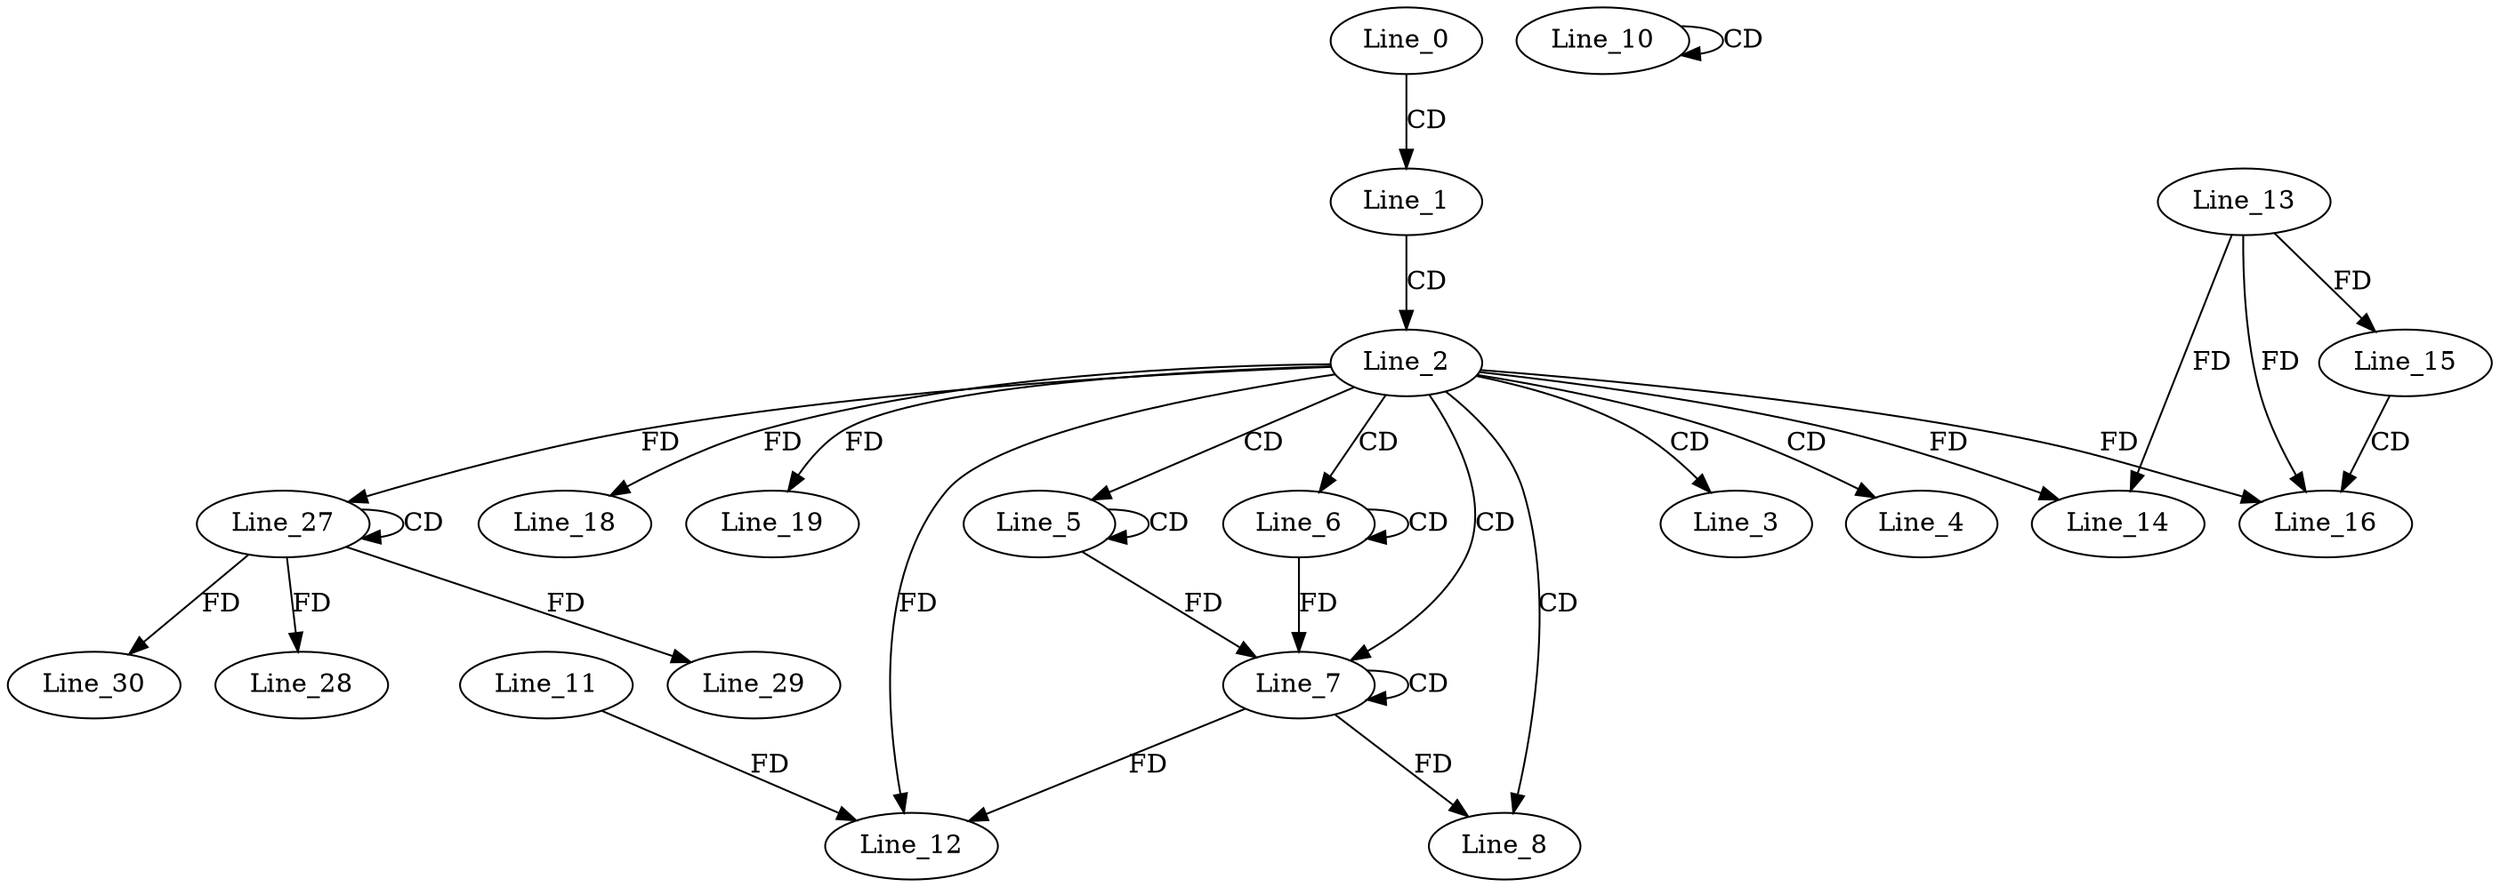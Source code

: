 digraph G {
  Line_0;
  Line_1;
  Line_2;
  Line_3;
  Line_4;
  Line_4;
  Line_5;
  Line_5;
  Line_6;
  Line_6;
  Line_7;
  Line_7;
  Line_8;
  Line_10;
  Line_10;
  Line_12;
  Line_11;
  Line_12;
  Line_14;
  Line_13;
  Line_14;
  Line_15;
  Line_15;
  Line_16;
  Line_16;
  Line_16;
  Line_18;
  Line_19;
  Line_27;
  Line_27;
  Line_28;
  Line_29;
  Line_30;
  Line_0 -> Line_1 [ label="CD" ];
  Line_1 -> Line_2 [ label="CD" ];
  Line_2 -> Line_3 [ label="CD" ];
  Line_2 -> Line_4 [ label="CD" ];
  Line_2 -> Line_5 [ label="CD" ];
  Line_5 -> Line_5 [ label="CD" ];
  Line_2 -> Line_6 [ label="CD" ];
  Line_6 -> Line_6 [ label="CD" ];
  Line_2 -> Line_7 [ label="CD" ];
  Line_7 -> Line_7 [ label="CD" ];
  Line_5 -> Line_7 [ label="FD" ];
  Line_6 -> Line_7 [ label="FD" ];
  Line_2 -> Line_8 [ label="CD" ];
  Line_7 -> Line_8 [ label="FD" ];
  Line_10 -> Line_10 [ label="CD" ];
  Line_7 -> Line_12 [ label="FD" ];
  Line_11 -> Line_12 [ label="FD" ];
  Line_2 -> Line_12 [ label="FD" ];
  Line_2 -> Line_14 [ label="FD" ];
  Line_13 -> Line_14 [ label="FD" ];
  Line_13 -> Line_15 [ label="FD" ];
  Line_15 -> Line_16 [ label="CD" ];
  Line_2 -> Line_16 [ label="FD" ];
  Line_13 -> Line_16 [ label="FD" ];
  Line_2 -> Line_18 [ label="FD" ];
  Line_2 -> Line_19 [ label="FD" ];
  Line_27 -> Line_27 [ label="CD" ];
  Line_2 -> Line_27 [ label="FD" ];
  Line_27 -> Line_28 [ label="FD" ];
  Line_27 -> Line_29 [ label="FD" ];
  Line_27 -> Line_30 [ label="FD" ];
}
